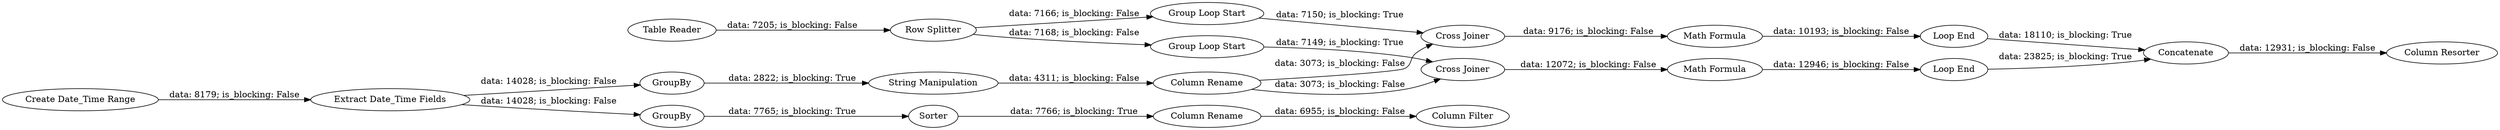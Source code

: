 digraph {
	"-6854142949007170074_15" [label="Math Formula"]
	"-4451040682113346757_24" [label="Column Rename"]
	"-6854142949007170074_1" [label="Table Reader"]
	"-4451040682113346757_16" [label=GroupBy]
	"-6854142949007170074_25" [label=Concatenate]
	"-4451040682113346757_10" [label=Sorter]
	"-6854142949007170074_18" [label="Math Formula"]
	"-4451040682113346757_23" [label="Column Rename"]
	"-6854142949007170074_26" [label="Column Resorter"]
	"-6854142949007170074_19" [label="Group Loop Start"]
	"-6854142949007170074_20" [label="Loop End"]
	"-4451040682113346757_14" [label="Column Filter"]
	"-6854142949007170074_12" [label="Group Loop Start"]
	"-6854142949007170074_2" [label="Create Date_Time Range"]
	"-6854142949007170074_13" [label="Cross Joiner"]
	"-4451040682113346757_9" [label=GroupBy]
	"-4451040682113346757_8" [label="Extract Date_Time Fields"]
	"-6854142949007170074_21" [label="Loop End"]
	"-6854142949007170074_17" [label="Cross Joiner"]
	"-6854142949007170074_11" [label="Row Splitter"]
	"-4451040682113346757_22" [label="String Manipulation"]
	"-4451040682113346757_22" -> "-4451040682113346757_24" [label="data: 4311; is_blocking: False"]
	"-6854142949007170074_1" -> "-6854142949007170074_11" [label="data: 7205; is_blocking: False"]
	"-4451040682113346757_10" -> "-4451040682113346757_23" [label="data: 7766; is_blocking: True"]
	"-6854142949007170074_17" -> "-6854142949007170074_18" [label="data: 9176; is_blocking: False"]
	"-6854142949007170074_20" -> "-6854142949007170074_25" [label="data: 23825; is_blocking: True"]
	"-6854142949007170074_13" -> "-6854142949007170074_15" [label="data: 12072; is_blocking: False"]
	"-4451040682113346757_23" -> "-4451040682113346757_14" [label="data: 6955; is_blocking: False"]
	"-6854142949007170074_15" -> "-6854142949007170074_20" [label="data: 12946; is_blocking: False"]
	"-4451040682113346757_24" -> "-6854142949007170074_17" [label="data: 3073; is_blocking: False"]
	"-6854142949007170074_2" -> "-4451040682113346757_8" [label="data: 8179; is_blocking: False"]
	"-4451040682113346757_16" -> "-4451040682113346757_22" [label="data: 2822; is_blocking: True"]
	"-6854142949007170074_21" -> "-6854142949007170074_25" [label="data: 18110; is_blocking: True"]
	"-6854142949007170074_19" -> "-6854142949007170074_17" [label="data: 7150; is_blocking: True"]
	"-4451040682113346757_24" -> "-6854142949007170074_13" [label="data: 3073; is_blocking: False"]
	"-6854142949007170074_18" -> "-6854142949007170074_21" [label="data: 10193; is_blocking: False"]
	"-6854142949007170074_12" -> "-6854142949007170074_13" [label="data: 7149; is_blocking: True"]
	"-6854142949007170074_11" -> "-6854142949007170074_19" [label="data: 7166; is_blocking: False"]
	"-6854142949007170074_11" -> "-6854142949007170074_12" [label="data: 7168; is_blocking: False"]
	"-4451040682113346757_8" -> "-4451040682113346757_16" [label="data: 14028; is_blocking: False"]
	"-4451040682113346757_9" -> "-4451040682113346757_10" [label="data: 7765; is_blocking: True"]
	"-6854142949007170074_25" -> "-6854142949007170074_26" [label="data: 12931; is_blocking: False"]
	"-4451040682113346757_8" -> "-4451040682113346757_9" [label="data: 14028; is_blocking: False"]
	rankdir=LR
}
